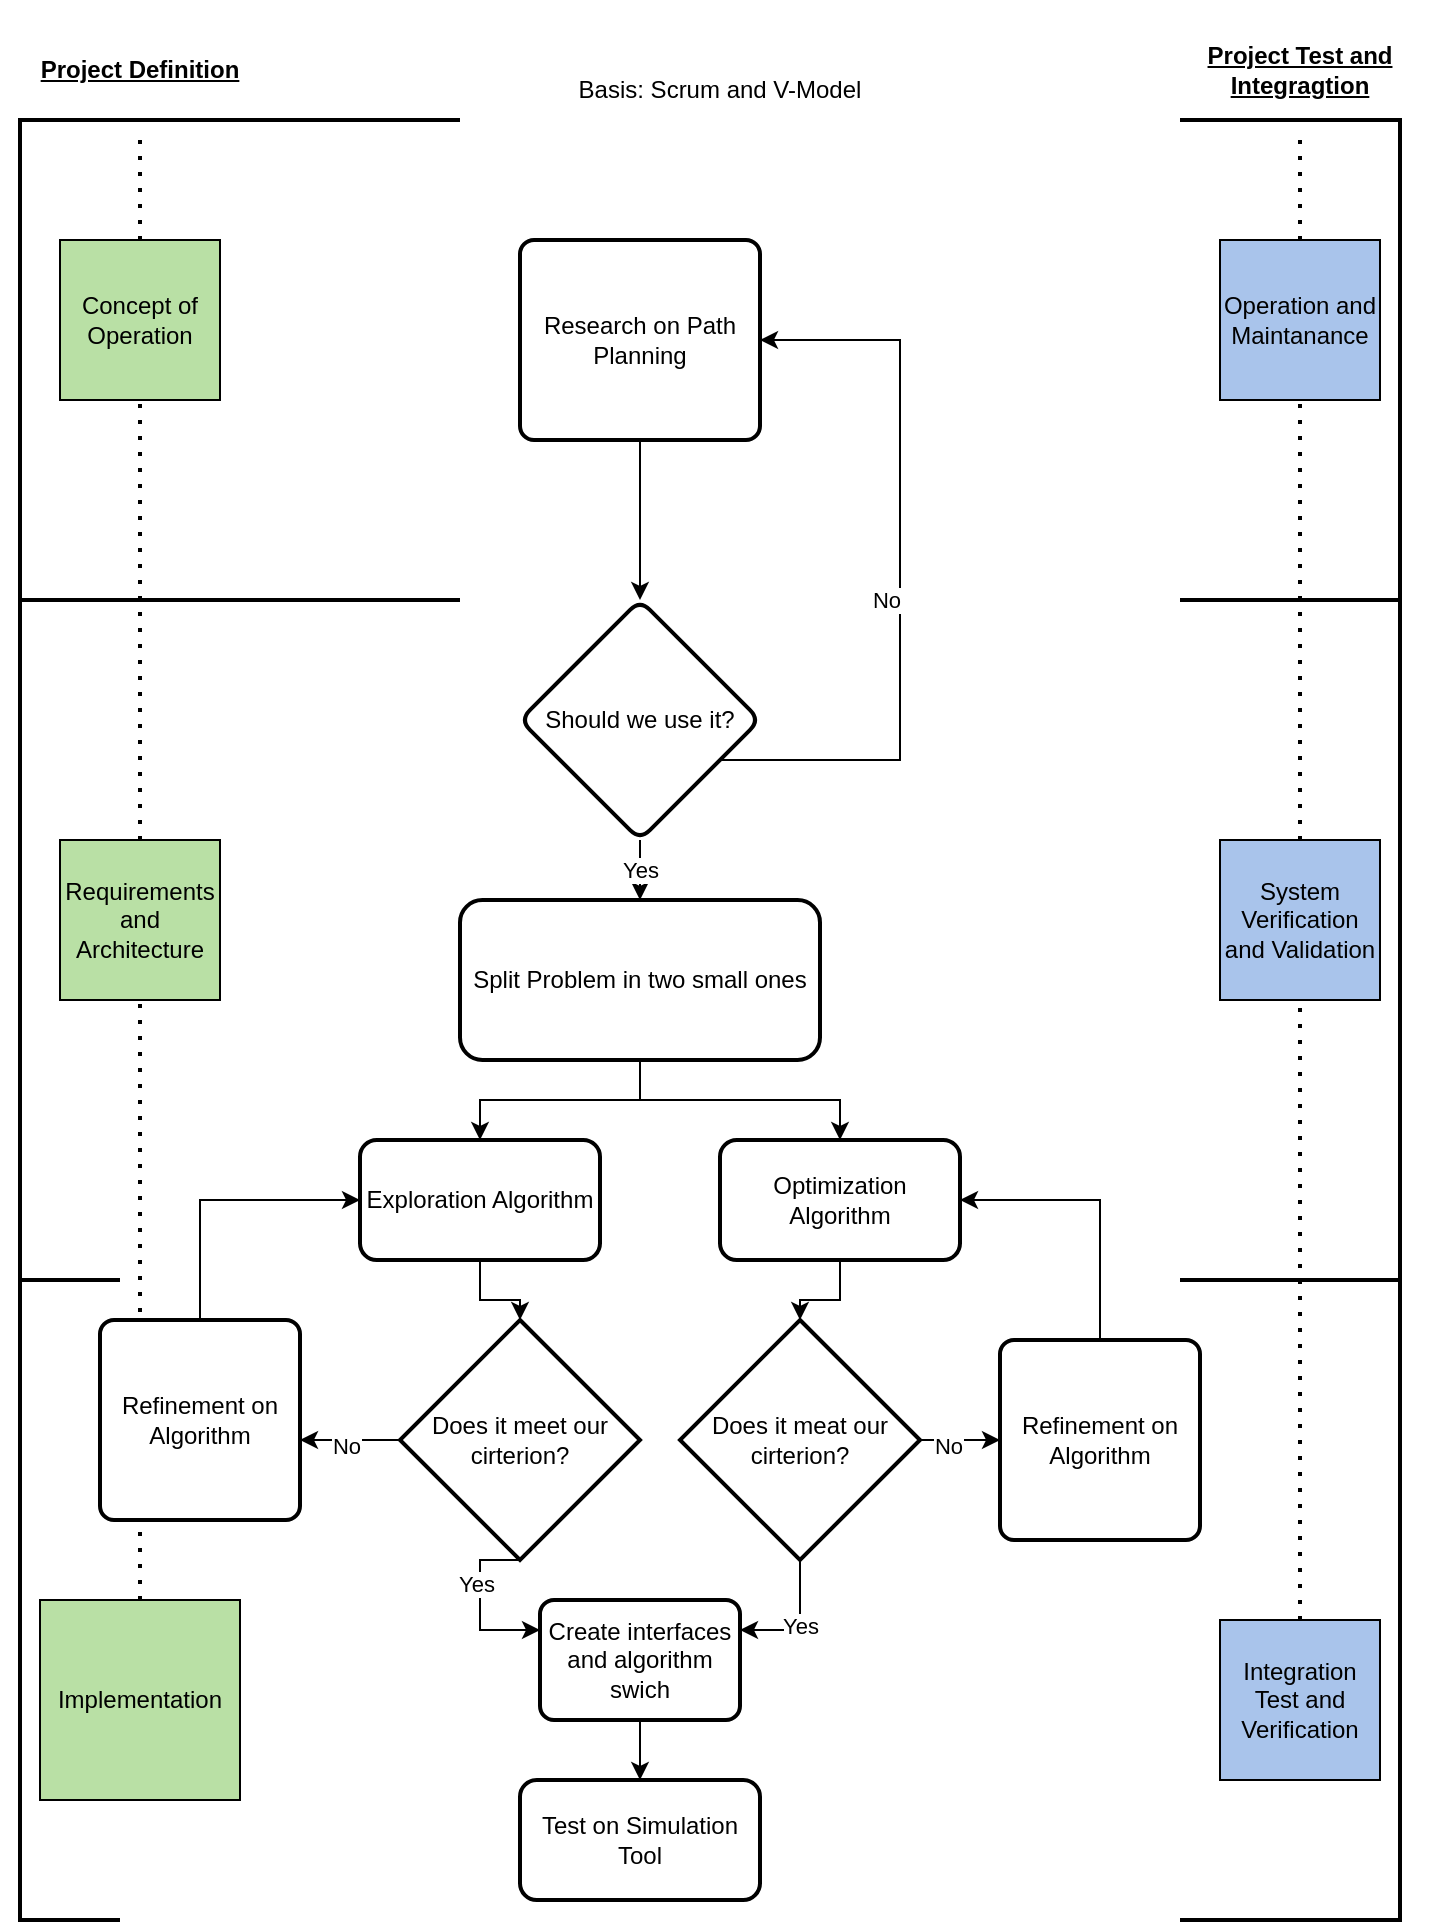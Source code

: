 <mxfile version="18.0.6" type="device"><diagram id="fAcZ64-14fDWzUNvNhoa" name="Page-1"><mxGraphModel dx="1422" dy="1025" grid="1" gridSize="10" guides="1" tooltips="1" connect="1" arrows="1" fold="1" page="1" pageScale="1" pageWidth="850" pageHeight="1100" math="0" shadow="0"><root><mxCell id="0"/><mxCell id="1" parent="0"/><mxCell id="eewaIw-p4kXFUQyLUQ94-22" value="" style="endArrow=none;dashed=1;html=1;dashPattern=1 3;strokeWidth=2;rounded=0;entryX=0.5;entryY=1;entryDx=0;entryDy=0;exitX=0.5;exitY=0;exitDx=0;exitDy=0;" parent="1" source="eewaIw-p4kXFUQyLUQ94-21" target="eewaIw-p4kXFUQyLUQ94-12" edge="1"><mxGeometry width="50" height="50" relative="1" as="geometry"><mxPoint x="110" y="610" as="sourcePoint"/><mxPoint x="160" y="560" as="targetPoint"/></mxGeometry></mxCell><mxCell id="eewaIw-p4kXFUQyLUQ94-15" value="" style="strokeWidth=2;html=1;shape=mxgraph.flowchart.annotation_1;align=left;pointerEvents=1;fillColor=#B9E0A5;" parent="1" vertex="1"><mxGeometry x="70" y="70" width="220" height="240" as="geometry"/></mxCell><mxCell id="orT_bSkRMk9grccs8V4v-3" value="" style="edgeStyle=orthogonalEdgeStyle;rounded=0;orthogonalLoop=1;jettySize=auto;html=1;" parent="1" source="orT_bSkRMk9grccs8V4v-1" target="orT_bSkRMk9grccs8V4v-2" edge="1"><mxGeometry relative="1" as="geometry"/></mxCell><mxCell id="orT_bSkRMk9grccs8V4v-1" value="Research on Path Planning" style="rounded=1;whiteSpace=wrap;html=1;absoluteArcSize=1;arcSize=14;strokeWidth=2;" parent="1" vertex="1"><mxGeometry x="320" y="130" width="120" height="100" as="geometry"/></mxCell><mxCell id="orT_bSkRMk9grccs8V4v-7" value="" style="edgeStyle=orthogonalEdgeStyle;rounded=0;orthogonalLoop=1;jettySize=auto;html=1;entryX=1;entryY=0.5;entryDx=0;entryDy=0;" parent="1" source="orT_bSkRMk9grccs8V4v-2" target="orT_bSkRMk9grccs8V4v-1" edge="1"><mxGeometry relative="1" as="geometry"><mxPoint x="480" y="230" as="targetPoint"/><Array as="points"><mxPoint x="510" y="390"/><mxPoint x="510" y="180"/></Array></mxGeometry></mxCell><mxCell id="orT_bSkRMk9grccs8V4v-8" value="No" style="edgeLabel;html=1;align=center;verticalAlign=middle;resizable=0;points=[];" parent="orT_bSkRMk9grccs8V4v-7" vertex="1" connectable="0"><mxGeometry x="-0.622" y="2" relative="1" as="geometry"><mxPoint x="13" y="-78" as="offset"/></mxGeometry></mxCell><mxCell id="orT_bSkRMk9grccs8V4v-10" value="Yes" style="edgeStyle=orthogonalEdgeStyle;rounded=0;orthogonalLoop=1;jettySize=auto;html=1;" parent="1" source="orT_bSkRMk9grccs8V4v-2" target="orT_bSkRMk9grccs8V4v-9" edge="1"><mxGeometry relative="1" as="geometry"/></mxCell><mxCell id="orT_bSkRMk9grccs8V4v-2" value="Should we use it?" style="rhombus;whiteSpace=wrap;html=1;rounded=1;arcSize=14;strokeWidth=2;" parent="1" vertex="1"><mxGeometry x="320" y="310" width="120" height="120" as="geometry"/></mxCell><mxCell id="orT_bSkRMk9grccs8V4v-12" value="" style="edgeStyle=orthogonalEdgeStyle;rounded=0;orthogonalLoop=1;jettySize=auto;html=1;" parent="1" source="orT_bSkRMk9grccs8V4v-9" target="orT_bSkRMk9grccs8V4v-11" edge="1"><mxGeometry relative="1" as="geometry"/></mxCell><mxCell id="orT_bSkRMk9grccs8V4v-9" value="Split Problem in two small ones" style="rounded=1;whiteSpace=wrap;html=1;arcSize=14;strokeWidth=2;" parent="1" vertex="1"><mxGeometry x="290" y="460" width="180" height="80" as="geometry"/></mxCell><mxCell id="orT_bSkRMk9grccs8V4v-16" value="" style="edgeStyle=orthogonalEdgeStyle;rounded=0;orthogonalLoop=1;jettySize=auto;html=1;" parent="1" source="orT_bSkRMk9grccs8V4v-11" target="orT_bSkRMk9grccs8V4v-15" edge="1"><mxGeometry relative="1" as="geometry"/></mxCell><mxCell id="orT_bSkRMk9grccs8V4v-11" value="Exploration Algorithm" style="whiteSpace=wrap;html=1;rounded=1;arcSize=14;strokeWidth=2;" parent="1" vertex="1"><mxGeometry x="240" y="580" width="120" height="60" as="geometry"/></mxCell><mxCell id="orT_bSkRMk9grccs8V4v-18" value="" style="edgeStyle=orthogonalEdgeStyle;rounded=0;orthogonalLoop=1;jettySize=auto;html=1;" parent="1" source="orT_bSkRMk9grccs8V4v-13" target="orT_bSkRMk9grccs8V4v-17" edge="1"><mxGeometry relative="1" as="geometry"/></mxCell><mxCell id="orT_bSkRMk9grccs8V4v-13" value="Optimization Algorithm" style="whiteSpace=wrap;html=1;rounded=1;arcSize=14;strokeWidth=2;" parent="1" vertex="1"><mxGeometry x="420" y="580" width="120" height="60" as="geometry"/></mxCell><mxCell id="orT_bSkRMk9grccs8V4v-14" value="" style="endArrow=classic;html=1;rounded=0;exitX=0.5;exitY=1;exitDx=0;exitDy=0;entryX=0.5;entryY=0;entryDx=0;entryDy=0;" parent="1" source="orT_bSkRMk9grccs8V4v-9" target="orT_bSkRMk9grccs8V4v-13" edge="1"><mxGeometry width="50" height="50" relative="1" as="geometry"><mxPoint x="50" y="650" as="sourcePoint"/><mxPoint x="100" y="600" as="targetPoint"/><Array as="points"><mxPoint x="380" y="560"/><mxPoint x="430" y="560"/><mxPoint x="480" y="560"/><mxPoint x="480" y="580"/></Array></mxGeometry></mxCell><mxCell id="orT_bSkRMk9grccs8V4v-28" value="" style="edgeStyle=orthogonalEdgeStyle;rounded=0;orthogonalLoop=1;jettySize=auto;html=1;exitX=0;exitY=0.5;exitDx=0;exitDy=0;exitPerimeter=0;" parent="1" source="orT_bSkRMk9grccs8V4v-15" target="orT_bSkRMk9grccs8V4v-25" edge="1"><mxGeometry relative="1" as="geometry"><Array as="points"><mxPoint x="170" y="730"/><mxPoint x="170" y="730"/></Array></mxGeometry></mxCell><mxCell id="orT_bSkRMk9grccs8V4v-29" value="No" style="edgeLabel;html=1;align=center;verticalAlign=middle;resizable=0;points=[];" parent="orT_bSkRMk9grccs8V4v-28" vertex="1" connectable="0"><mxGeometry x="0.105" y="3" relative="1" as="geometry"><mxPoint as="offset"/></mxGeometry></mxCell><mxCell id="orT_bSkRMk9grccs8V4v-32" value="" style="edgeStyle=orthogonalEdgeStyle;rounded=0;orthogonalLoop=1;jettySize=auto;html=1;entryX=0;entryY=0.25;entryDx=0;entryDy=0;exitX=0.5;exitY=1;exitDx=0;exitDy=0;exitPerimeter=0;" parent="1" source="orT_bSkRMk9grccs8V4v-15" target="orT_bSkRMk9grccs8V4v-30" edge="1"><mxGeometry relative="1" as="geometry"><Array as="points"><mxPoint x="300" y="790"/><mxPoint x="300" y="825"/></Array></mxGeometry></mxCell><mxCell id="eewaIw-p4kXFUQyLUQ94-3" value="Yes" style="edgeLabel;html=1;align=center;verticalAlign=middle;resizable=0;points=[];" parent="orT_bSkRMk9grccs8V4v-32" vertex="1" connectable="0"><mxGeometry x="-0.243" y="-2" relative="1" as="geometry"><mxPoint as="offset"/></mxGeometry></mxCell><mxCell id="orT_bSkRMk9grccs8V4v-15" value="&lt;span style=&quot;&quot;&gt;Does it meet our cirterion?&lt;/span&gt;" style="strokeWidth=2;html=1;shape=mxgraph.flowchart.decision;whiteSpace=wrap;" parent="1" vertex="1"><mxGeometry x="260" y="670" width="120" height="120" as="geometry"/></mxCell><mxCell id="orT_bSkRMk9grccs8V4v-22" value="" style="edgeStyle=orthogonalEdgeStyle;rounded=0;orthogonalLoop=1;jettySize=auto;html=1;exitX=1;exitY=0.5;exitDx=0;exitDy=0;exitPerimeter=0;entryX=0;entryY=0.5;entryDx=0;entryDy=0;" parent="1" source="orT_bSkRMk9grccs8V4v-17" target="orT_bSkRMk9grccs8V4v-21" edge="1"><mxGeometry relative="1" as="geometry"><Array as="points"><mxPoint x="540" y="730"/><mxPoint x="540" y="730"/></Array></mxGeometry></mxCell><mxCell id="orT_bSkRMk9grccs8V4v-24" value="No" style="edgeLabel;html=1;align=center;verticalAlign=middle;resizable=0;points=[];" parent="orT_bSkRMk9grccs8V4v-22" vertex="1" connectable="0"><mxGeometry x="-0.311" y="-3" relative="1" as="geometry"><mxPoint as="offset"/></mxGeometry></mxCell><mxCell id="orT_bSkRMk9grccs8V4v-31" value="Yes" style="edgeStyle=orthogonalEdgeStyle;rounded=0;orthogonalLoop=1;jettySize=auto;html=1;entryX=1;entryY=0.25;entryDx=0;entryDy=0;" parent="1" source="orT_bSkRMk9grccs8V4v-17" target="orT_bSkRMk9grccs8V4v-30" edge="1"><mxGeometry relative="1" as="geometry"/></mxCell><mxCell id="orT_bSkRMk9grccs8V4v-17" value="Does it meat our cirterion?" style="strokeWidth=2;html=1;shape=mxgraph.flowchart.decision;whiteSpace=wrap;" parent="1" vertex="1"><mxGeometry x="400" y="670" width="120" height="120" as="geometry"/></mxCell><mxCell id="orT_bSkRMk9grccs8V4v-23" value="" style="edgeStyle=orthogonalEdgeStyle;rounded=0;orthogonalLoop=1;jettySize=auto;html=1;entryX=1;entryY=0.5;entryDx=0;entryDy=0;" parent="1" source="orT_bSkRMk9grccs8V4v-21" target="orT_bSkRMk9grccs8V4v-13" edge="1"><mxGeometry relative="1" as="geometry"><Array as="points"><mxPoint x="610" y="610"/></Array></mxGeometry></mxCell><mxCell id="orT_bSkRMk9grccs8V4v-21" value="Refinement on Algorithm" style="rounded=1;whiteSpace=wrap;html=1;absoluteArcSize=1;arcSize=14;strokeWidth=2;" parent="1" vertex="1"><mxGeometry x="560" y="680" width="100" height="100" as="geometry"/></mxCell><mxCell id="orT_bSkRMk9grccs8V4v-26" value="" style="edgeStyle=orthogonalEdgeStyle;rounded=0;orthogonalLoop=1;jettySize=auto;html=1;entryX=0;entryY=0.5;entryDx=0;entryDy=0;exitX=0.5;exitY=0;exitDx=0;exitDy=0;" parent="1" source="orT_bSkRMk9grccs8V4v-25" target="orT_bSkRMk9grccs8V4v-11" edge="1"><mxGeometry relative="1" as="geometry"/></mxCell><mxCell id="orT_bSkRMk9grccs8V4v-25" value="Refinement on Algorithm" style="rounded=1;whiteSpace=wrap;html=1;absoluteArcSize=1;arcSize=14;strokeWidth=2;" parent="1" vertex="1"><mxGeometry x="110" y="670" width="100" height="100" as="geometry"/></mxCell><mxCell id="orT_bSkRMk9grccs8V4v-34" value="" style="edgeStyle=orthogonalEdgeStyle;rounded=0;orthogonalLoop=1;jettySize=auto;html=1;" parent="1" source="orT_bSkRMk9grccs8V4v-30" target="orT_bSkRMk9grccs8V4v-33" edge="1"><mxGeometry relative="1" as="geometry"><Array as="points"><mxPoint x="350" y="930"/></Array></mxGeometry></mxCell><mxCell id="orT_bSkRMk9grccs8V4v-30" value="Create interfaces and algorithm swich" style="rounded=1;whiteSpace=wrap;html=1;absoluteArcSize=1;arcSize=14;strokeWidth=2;" parent="1" vertex="1"><mxGeometry x="330" y="810" width="100" height="60" as="geometry"/></mxCell><mxCell id="orT_bSkRMk9grccs8V4v-33" value="Test on Simulation Tool" style="whiteSpace=wrap;html=1;rounded=1;arcSize=14;strokeWidth=2;" parent="1" vertex="1"><mxGeometry x="320" y="900" width="120" height="60" as="geometry"/></mxCell><mxCell id="eewaIw-p4kXFUQyLUQ94-7" value="Concept of Operation" style="whiteSpace=wrap;html=1;aspect=fixed;fillColor=#B9E0A5;" parent="1" vertex="1"><mxGeometry x="90" y="130" width="80" height="80" as="geometry"/></mxCell><mxCell id="eewaIw-p4kXFUQyLUQ94-8" value="&lt;u&gt;&lt;b&gt;Project Definition&lt;/b&gt;&lt;/u&gt;" style="text;html=1;strokeColor=none;fillColor=none;align=center;verticalAlign=middle;whiteSpace=wrap;rounded=0;" parent="1" vertex="1"><mxGeometry x="60" y="10" width="140" height="70" as="geometry"/></mxCell><mxCell id="eewaIw-p4kXFUQyLUQ94-9" value="" style="endArrow=none;dashed=1;html=1;dashPattern=1 3;strokeWidth=2;rounded=0;exitX=0.5;exitY=0;exitDx=0;exitDy=0;entryX=0.5;entryY=1;entryDx=0;entryDy=0;" parent="1" source="eewaIw-p4kXFUQyLUQ94-7" target="eewaIw-p4kXFUQyLUQ94-8" edge="1"><mxGeometry width="50" height="50" relative="1" as="geometry"><mxPoint x="40" y="130" as="sourcePoint"/><mxPoint x="80" y="80" as="targetPoint"/></mxGeometry></mxCell><mxCell id="eewaIw-p4kXFUQyLUQ94-12" value="Requirements and Architecture" style="whiteSpace=wrap;html=1;aspect=fixed;fillColor=#B9E0A5;" parent="1" vertex="1"><mxGeometry x="90" y="430" width="80" height="80" as="geometry"/></mxCell><mxCell id="eewaIw-p4kXFUQyLUQ94-14" value="" style="strokeWidth=2;html=1;shape=mxgraph.flowchart.annotation_1;align=left;pointerEvents=1;fillColor=#B9E0A5;" parent="1" vertex="1"><mxGeometry x="70" y="310" width="50" height="340" as="geometry"/></mxCell><mxCell id="eewaIw-p4kXFUQyLUQ94-16" value="" style="endArrow=none;dashed=1;html=1;dashPattern=1 3;strokeWidth=2;rounded=0;entryX=0.5;entryY=1;entryDx=0;entryDy=0;exitX=0.5;exitY=0;exitDx=0;exitDy=0;" parent="1" source="eewaIw-p4kXFUQyLUQ94-12" target="eewaIw-p4kXFUQyLUQ94-7" edge="1"><mxGeometry width="50" height="50" relative="1" as="geometry"><mxPoint x="90" y="420" as="sourcePoint"/><mxPoint x="120" y="260" as="targetPoint"/><Array as="points"/></mxGeometry></mxCell><mxCell id="eewaIw-p4kXFUQyLUQ94-19" value="" style="strokeWidth=2;html=1;shape=mxgraph.flowchart.annotation_1;align=left;pointerEvents=1;fillColor=#B9E0A5;" parent="1" vertex="1"><mxGeometry x="70" y="650" width="50" height="320" as="geometry"/></mxCell><mxCell id="eewaIw-p4kXFUQyLUQ94-21" value="Implementation" style="whiteSpace=wrap;html=1;aspect=fixed;fillColor=#B9E0A5;" parent="1" vertex="1"><mxGeometry x="80" y="810" width="100" height="100" as="geometry"/></mxCell><mxCell id="eewaIw-p4kXFUQyLUQ94-23" value="" style="strokeWidth=2;html=1;shape=mxgraph.flowchart.annotation_1;align=left;pointerEvents=1;fillColor=#B9E0A5;direction=west;" parent="1" vertex="1"><mxGeometry x="650" y="70" width="110" height="240" as="geometry"/></mxCell><mxCell id="eewaIw-p4kXFUQyLUQ94-24" value="&lt;u&gt;&lt;b&gt;Project Test and Integragtion&lt;/b&gt;&lt;/u&gt;" style="text;html=1;strokeColor=none;fillColor=none;align=center;verticalAlign=middle;whiteSpace=wrap;rounded=0;" parent="1" vertex="1"><mxGeometry x="640" y="10" width="140" height="70" as="geometry"/></mxCell><mxCell id="eewaIw-p4kXFUQyLUQ94-25" value="Operation and Maintanance" style="whiteSpace=wrap;html=1;aspect=fixed;fillColor=#A9C4EB;" parent="1" vertex="1"><mxGeometry x="670" y="130" width="80" height="80" as="geometry"/></mxCell><mxCell id="eewaIw-p4kXFUQyLUQ94-26" value="" style="strokeWidth=2;html=1;shape=mxgraph.flowchart.annotation_1;align=left;pointerEvents=1;fillColor=#B9E0A5;direction=west;" parent="1" vertex="1"><mxGeometry x="650" y="310" width="110" height="340" as="geometry"/></mxCell><mxCell id="eewaIw-p4kXFUQyLUQ94-27" value="" style="strokeWidth=2;html=1;shape=mxgraph.flowchart.annotation_1;align=left;pointerEvents=1;fillColor=#B9E0A5;direction=west;" parent="1" vertex="1"><mxGeometry x="650" y="650" width="110" height="320" as="geometry"/></mxCell><mxCell id="eewaIw-p4kXFUQyLUQ94-28" value="System Verification and Validation" style="whiteSpace=wrap;html=1;aspect=fixed;fillColor=#A9C4EB;" parent="1" vertex="1"><mxGeometry x="670" y="430" width="80" height="80" as="geometry"/></mxCell><mxCell id="eewaIw-p4kXFUQyLUQ94-29" value="" style="endArrow=none;dashed=1;html=1;dashPattern=1 3;strokeWidth=2;rounded=0;entryX=0.5;entryY=1;entryDx=0;entryDy=0;exitX=0.5;exitY=0;exitDx=0;exitDy=0;" parent="1" source="eewaIw-p4kXFUQyLUQ94-28" target="eewaIw-p4kXFUQyLUQ94-25" edge="1"><mxGeometry width="50" height="50" relative="1" as="geometry"><mxPoint x="670" y="320" as="sourcePoint"/><mxPoint x="720" y="270" as="targetPoint"/></mxGeometry></mxCell><mxCell id="eewaIw-p4kXFUQyLUQ94-30" value="Integration Test and Verification" style="whiteSpace=wrap;html=1;aspect=fixed;fillColor=#A9C4EB;" parent="1" vertex="1"><mxGeometry x="670" y="820" width="80" height="80" as="geometry"/></mxCell><mxCell id="eewaIw-p4kXFUQyLUQ94-31" value="" style="endArrow=none;dashed=1;html=1;dashPattern=1 3;strokeWidth=2;rounded=0;entryX=0.5;entryY=1;entryDx=0;entryDy=0;exitX=0.5;exitY=0;exitDx=0;exitDy=0;" parent="1" source="eewaIw-p4kXFUQyLUQ94-30" target="eewaIw-p4kXFUQyLUQ94-28" edge="1"><mxGeometry width="50" height="50" relative="1" as="geometry"><mxPoint x="720" y="440" as="sourcePoint"/><mxPoint x="720" y="220" as="targetPoint"/></mxGeometry></mxCell><mxCell id="eewaIw-p4kXFUQyLUQ94-32" value="" style="endArrow=none;dashed=1;html=1;dashPattern=1 3;strokeWidth=2;rounded=0;" parent="1" edge="1"><mxGeometry width="50" height="50" relative="1" as="geometry"><mxPoint x="710" y="130" as="sourcePoint"/><mxPoint x="710" y="80" as="targetPoint"/></mxGeometry></mxCell><mxCell id="2zyrSTz6fa96JAqp7G6S-4" value="Basis: Scrum and V-Model" style="text;html=1;strokeColor=none;fillColor=none;align=center;verticalAlign=middle;whiteSpace=wrap;rounded=0;" vertex="1" parent="1"><mxGeometry x="280" y="10" width="280" height="90" as="geometry"/></mxCell></root></mxGraphModel></diagram></mxfile>